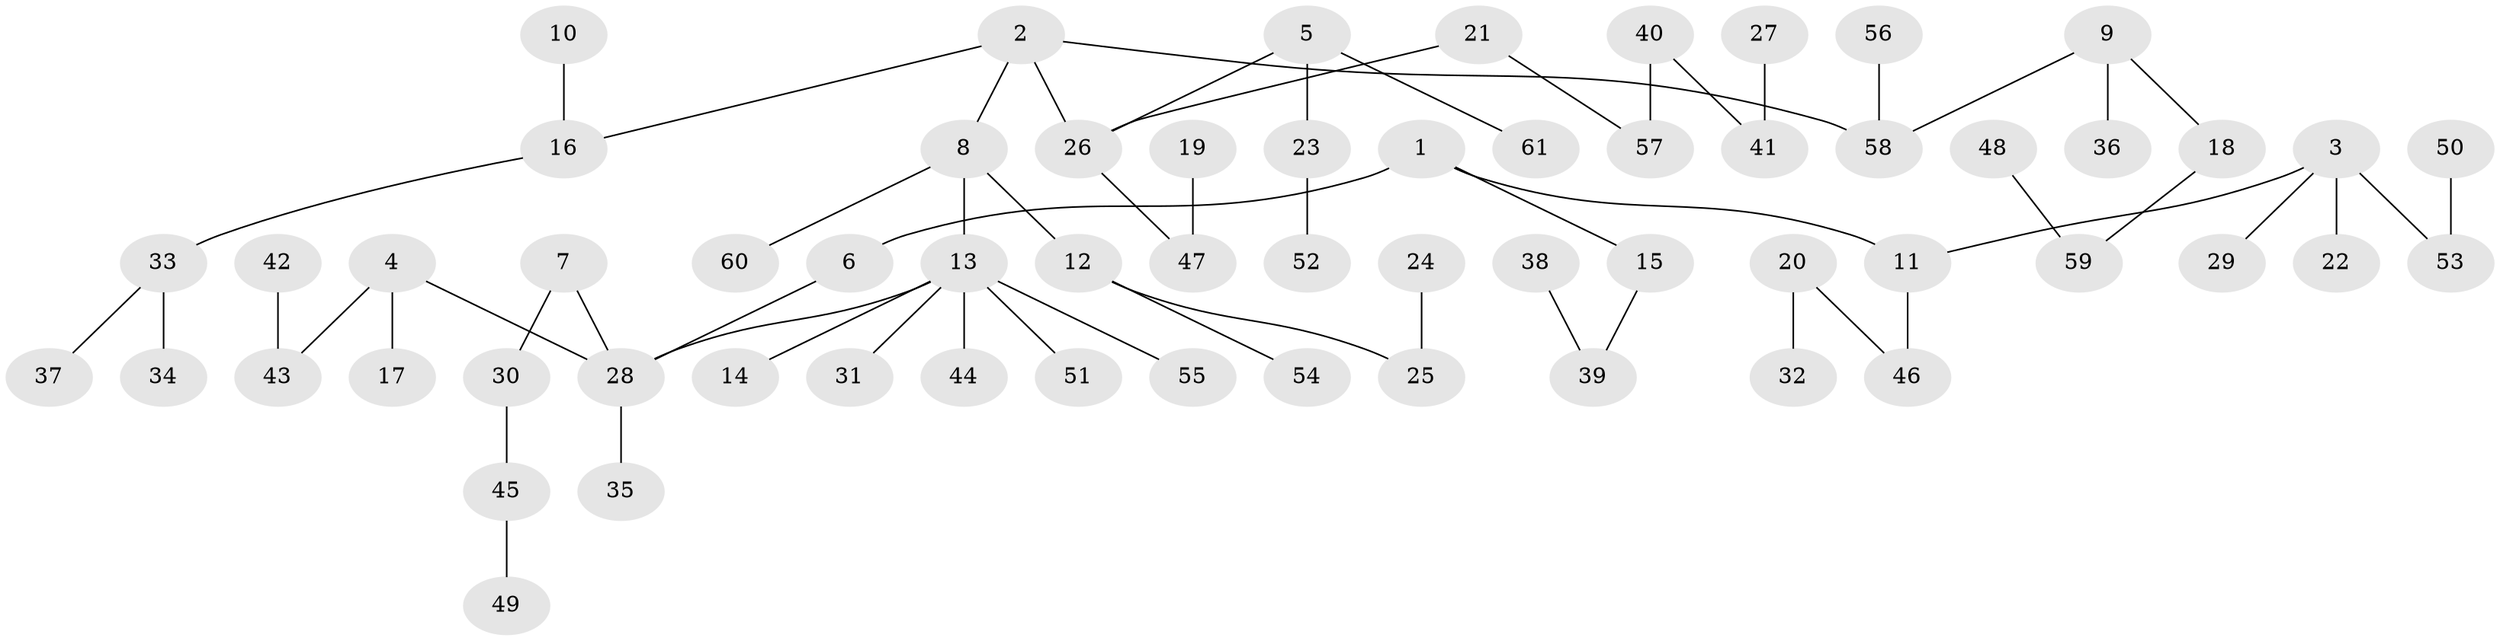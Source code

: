 // original degree distribution, {9: 0.00819672131147541, 6: 0.00819672131147541, 3: 0.20491803278688525, 5: 0.01639344262295082, 4: 0.05737704918032787, 1: 0.47540983606557374, 2: 0.22950819672131148}
// Generated by graph-tools (version 1.1) at 2025/37/03/04/25 23:37:25]
// undirected, 61 vertices, 60 edges
graph export_dot {
  node [color=gray90,style=filled];
  1;
  2;
  3;
  4;
  5;
  6;
  7;
  8;
  9;
  10;
  11;
  12;
  13;
  14;
  15;
  16;
  17;
  18;
  19;
  20;
  21;
  22;
  23;
  24;
  25;
  26;
  27;
  28;
  29;
  30;
  31;
  32;
  33;
  34;
  35;
  36;
  37;
  38;
  39;
  40;
  41;
  42;
  43;
  44;
  45;
  46;
  47;
  48;
  49;
  50;
  51;
  52;
  53;
  54;
  55;
  56;
  57;
  58;
  59;
  60;
  61;
  1 -- 6 [weight=1.0];
  1 -- 11 [weight=1.0];
  1 -- 15 [weight=1.0];
  2 -- 8 [weight=1.0];
  2 -- 16 [weight=1.0];
  2 -- 26 [weight=1.0];
  2 -- 58 [weight=1.0];
  3 -- 11 [weight=1.0];
  3 -- 22 [weight=1.0];
  3 -- 29 [weight=1.0];
  3 -- 53 [weight=1.0];
  4 -- 17 [weight=1.0];
  4 -- 28 [weight=1.0];
  4 -- 43 [weight=1.0];
  5 -- 23 [weight=1.0];
  5 -- 26 [weight=1.0];
  5 -- 61 [weight=1.0];
  6 -- 28 [weight=1.0];
  7 -- 28 [weight=1.0];
  7 -- 30 [weight=1.0];
  8 -- 12 [weight=1.0];
  8 -- 13 [weight=1.0];
  8 -- 60 [weight=1.0];
  9 -- 18 [weight=1.0];
  9 -- 36 [weight=1.0];
  9 -- 58 [weight=1.0];
  10 -- 16 [weight=1.0];
  11 -- 46 [weight=1.0];
  12 -- 25 [weight=1.0];
  12 -- 54 [weight=1.0];
  13 -- 14 [weight=1.0];
  13 -- 28 [weight=1.0];
  13 -- 31 [weight=1.0];
  13 -- 44 [weight=1.0];
  13 -- 51 [weight=1.0];
  13 -- 55 [weight=1.0];
  15 -- 39 [weight=1.0];
  16 -- 33 [weight=1.0];
  18 -- 59 [weight=1.0];
  19 -- 47 [weight=1.0];
  20 -- 32 [weight=1.0];
  20 -- 46 [weight=1.0];
  21 -- 26 [weight=1.0];
  21 -- 57 [weight=1.0];
  23 -- 52 [weight=1.0];
  24 -- 25 [weight=1.0];
  26 -- 47 [weight=1.0];
  27 -- 41 [weight=1.0];
  28 -- 35 [weight=1.0];
  30 -- 45 [weight=1.0];
  33 -- 34 [weight=1.0];
  33 -- 37 [weight=1.0];
  38 -- 39 [weight=1.0];
  40 -- 41 [weight=1.0];
  40 -- 57 [weight=1.0];
  42 -- 43 [weight=1.0];
  45 -- 49 [weight=1.0];
  48 -- 59 [weight=1.0];
  50 -- 53 [weight=1.0];
  56 -- 58 [weight=1.0];
}
